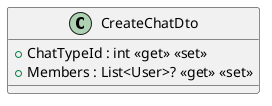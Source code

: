 @startuml
class CreateChatDto {
    + ChatTypeId : int <<get>> <<set>>
    + Members : List<User>? <<get>> <<set>>
}
@enduml
